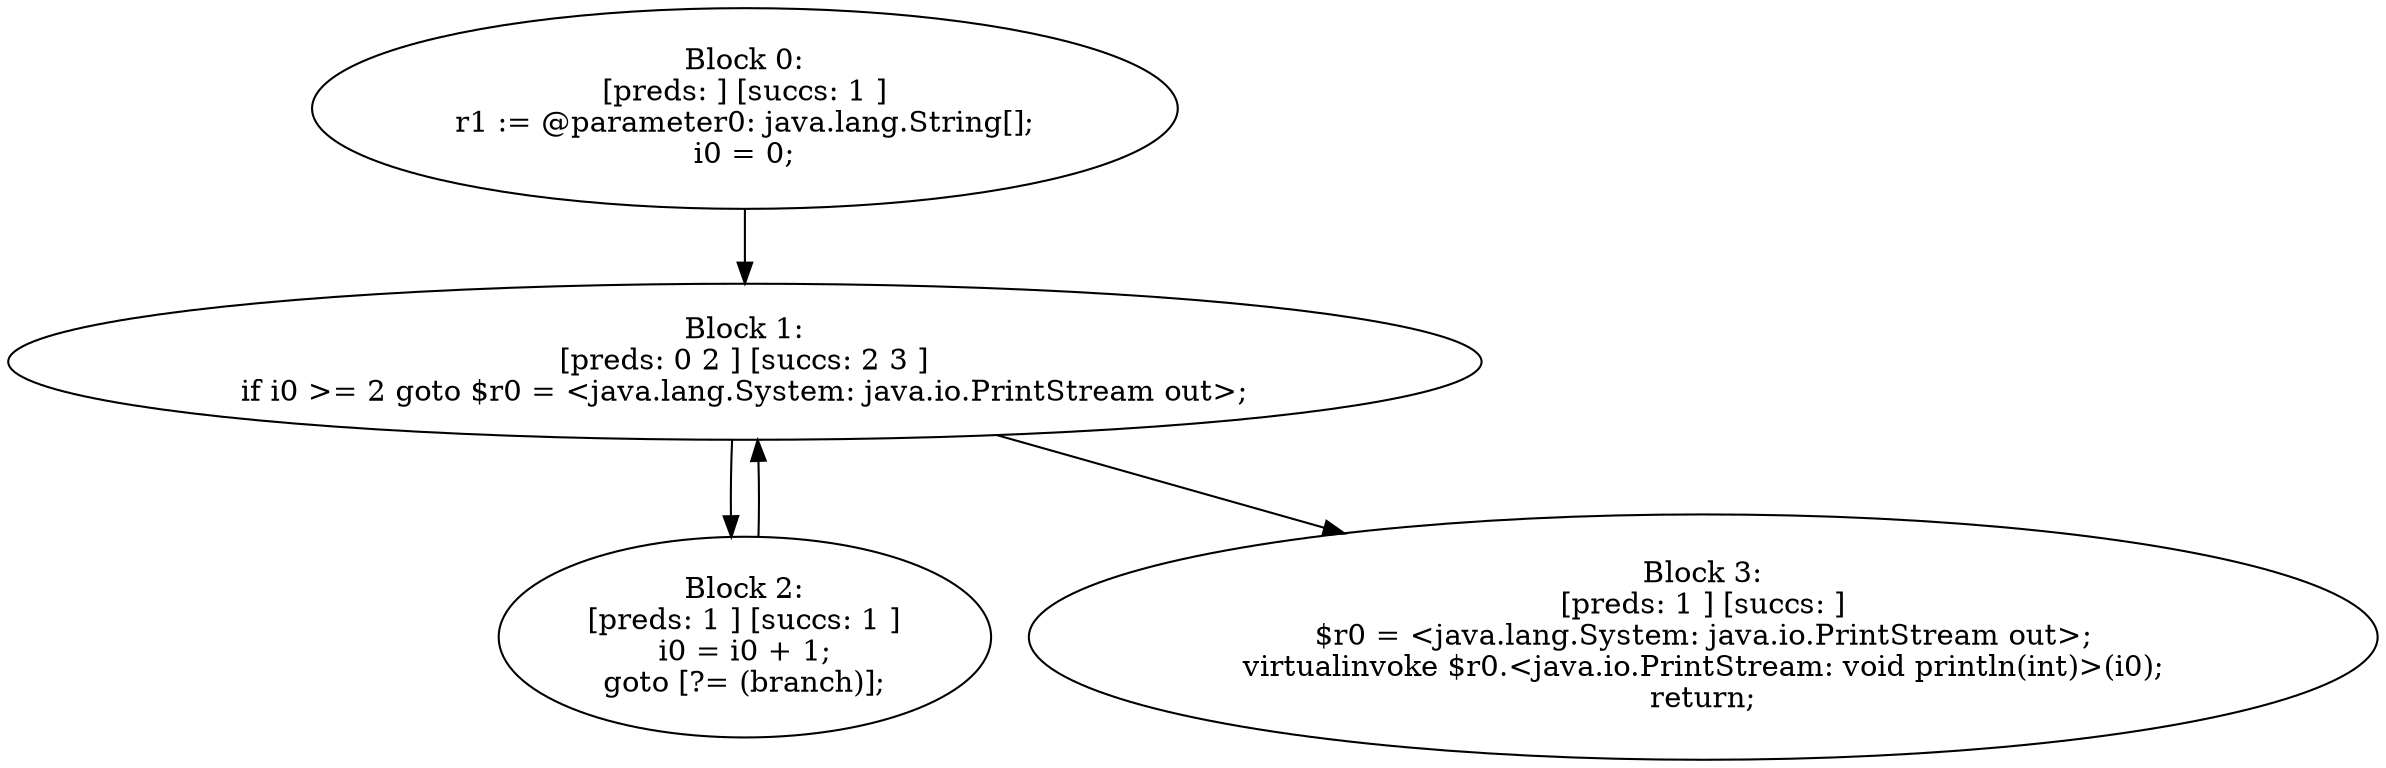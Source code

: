 digraph "unitGraph" {
    "Block 0:
[preds: ] [succs: 1 ]
r1 := @parameter0: java.lang.String[];
i0 = 0;
"
    "Block 1:
[preds: 0 2 ] [succs: 2 3 ]
if i0 >= 2 goto $r0 = <java.lang.System: java.io.PrintStream out>;
"
    "Block 2:
[preds: 1 ] [succs: 1 ]
i0 = i0 + 1;
goto [?= (branch)];
"
    "Block 3:
[preds: 1 ] [succs: ]
$r0 = <java.lang.System: java.io.PrintStream out>;
virtualinvoke $r0.<java.io.PrintStream: void println(int)>(i0);
return;
"
    "Block 0:
[preds: ] [succs: 1 ]
r1 := @parameter0: java.lang.String[];
i0 = 0;
"->"Block 1:
[preds: 0 2 ] [succs: 2 3 ]
if i0 >= 2 goto $r0 = <java.lang.System: java.io.PrintStream out>;
";
    "Block 1:
[preds: 0 2 ] [succs: 2 3 ]
if i0 >= 2 goto $r0 = <java.lang.System: java.io.PrintStream out>;
"->"Block 2:
[preds: 1 ] [succs: 1 ]
i0 = i0 + 1;
goto [?= (branch)];
";
    "Block 1:
[preds: 0 2 ] [succs: 2 3 ]
if i0 >= 2 goto $r0 = <java.lang.System: java.io.PrintStream out>;
"->"Block 3:
[preds: 1 ] [succs: ]
$r0 = <java.lang.System: java.io.PrintStream out>;
virtualinvoke $r0.<java.io.PrintStream: void println(int)>(i0);
return;
";
    "Block 2:
[preds: 1 ] [succs: 1 ]
i0 = i0 + 1;
goto [?= (branch)];
"->"Block 1:
[preds: 0 2 ] [succs: 2 3 ]
if i0 >= 2 goto $r0 = <java.lang.System: java.io.PrintStream out>;
";
}
